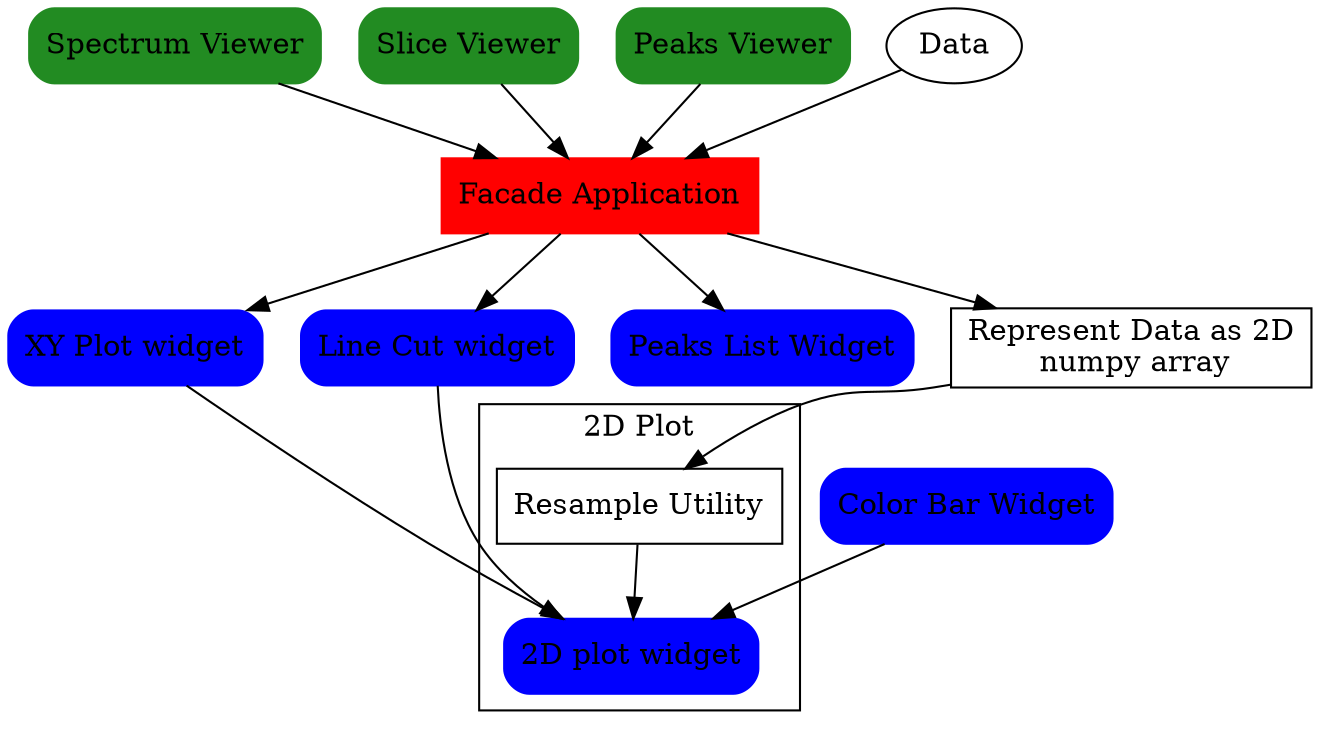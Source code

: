 digraph DiagramName{
subgraph Apps{
node [shape="box"color="forestgreen",style="rounded,filled"]
Spec_view [label="Spectrum Viewer"]
Slice_view [label="Slice Viewer"]
Peaks_view [label="Peaks Viewer"]
}
Subgraph Widgets{
node [shape="box"color="blue",style="rounded,filled"]
mpl_wid
color_bar_wid [label="Color Bar Widget"]
XY_cut_wid [label="XY Plot widget"]
line_cut_wid [label="Line Cut widget"]
peaks_list_widget [label="Peaks List Widget"]
}
Subgraph Main_Facade{
node [shape="box" color="red" style="filled"]
Facade_App [label = "Facade Application"]
}
Subgraph Util{
node [shape="box"]
resample_util [label="Resample Utility"]
Data_conv [label="Represent Data as 2D\n numpy array"]
}

subgraph cluster_plot_2d{
label="2D Plot"
 resample_util
 mpl_wid [label="2D plot widget"]
}


{Spec_view,Slice_view,Peaks_view,Data} ->Facade_App ->{Data_conv,XY_cut_wid,line_cut_wid,peaks_list_widget}
Data_conv->resample_util
{XY_cut_wid,resample_util,line_cut_wid}->mpl_wid
color_bar_wid ->mpl_wid

}
